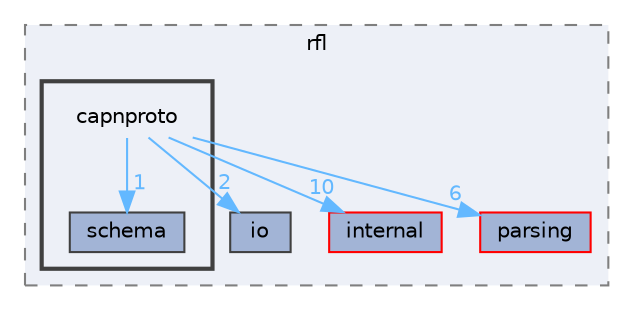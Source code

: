digraph "external/reflect-cpp/include/rfl/capnproto"
{
 // LATEX_PDF_SIZE
  bgcolor="transparent";
  edge [fontname=Helvetica,fontsize=10,labelfontname=Helvetica,labelfontsize=10];
  node [fontname=Helvetica,fontsize=10,shape=box,height=0.2,width=0.4];
  compound=true
  subgraph clusterdir_a1c21b4173a2351390497ddcc1ae545f {
    graph [ bgcolor="#edf0f7", pencolor="grey50", label="rfl", fontname=Helvetica,fontsize=10 style="filled,dashed", URL="dir_a1c21b4173a2351390497ddcc1ae545f.html",tooltip=""]
  dir_4dab533cef55ed3d0df4e33f82724dae [label="io", fillcolor="#a2b4d6", color="grey25", style="filled", URL="dir_4dab533cef55ed3d0df4e33f82724dae.html",tooltip=""];
  dir_4dd43511236181189a890f262715a05e [label="internal", fillcolor="#a2b4d6", color="red", style="filled", URL="dir_4dd43511236181189a890f262715a05e.html",tooltip=""];
  dir_97727d67746efdc48dc27b8153798aa8 [label="parsing", fillcolor="#a2b4d6", color="red", style="filled", URL="dir_97727d67746efdc48dc27b8153798aa8.html",tooltip=""];
  subgraph clusterdir_e30ce04a5b46548cca360b88e48e9f0d {
    graph [ bgcolor="#edf0f7", pencolor="grey25", label="", fontname=Helvetica,fontsize=10 style="filled,bold", URL="dir_e30ce04a5b46548cca360b88e48e9f0d.html",tooltip=""]
    dir_e30ce04a5b46548cca360b88e48e9f0d [shape=plaintext, label="capnproto"];
  dir_f6e058657bf4a3472fa3aaa4378b071c [label="schema", fillcolor="#a2b4d6", color="grey25", style="filled", URL="dir_f6e058657bf4a3472fa3aaa4378b071c.html",tooltip=""];
  }
  }
  dir_e30ce04a5b46548cca360b88e48e9f0d->dir_4dab533cef55ed3d0df4e33f82724dae [headlabel="2", labeldistance=1.5 headhref="dir_000103_000416.html" href="dir_000103_000416.html" color="steelblue1" fontcolor="steelblue1"];
  dir_e30ce04a5b46548cca360b88e48e9f0d->dir_4dd43511236181189a890f262715a05e [headlabel="10", labeldistance=1.5 headhref="dir_000103_000409.html" href="dir_000103_000409.html" color="steelblue1" fontcolor="steelblue1"];
  dir_e30ce04a5b46548cca360b88e48e9f0d->dir_97727d67746efdc48dc27b8153798aa8 [headlabel="6", labeldistance=1.5 headhref="dir_000103_000540.html" href="dir_000103_000540.html" color="steelblue1" fontcolor="steelblue1"];
  dir_e30ce04a5b46548cca360b88e48e9f0d->dir_f6e058657bf4a3472fa3aaa4378b071c [headlabel="1", labeldistance=1.5 headhref="dir_000103_000637.html" href="dir_000103_000637.html" color="steelblue1" fontcolor="steelblue1"];
}
